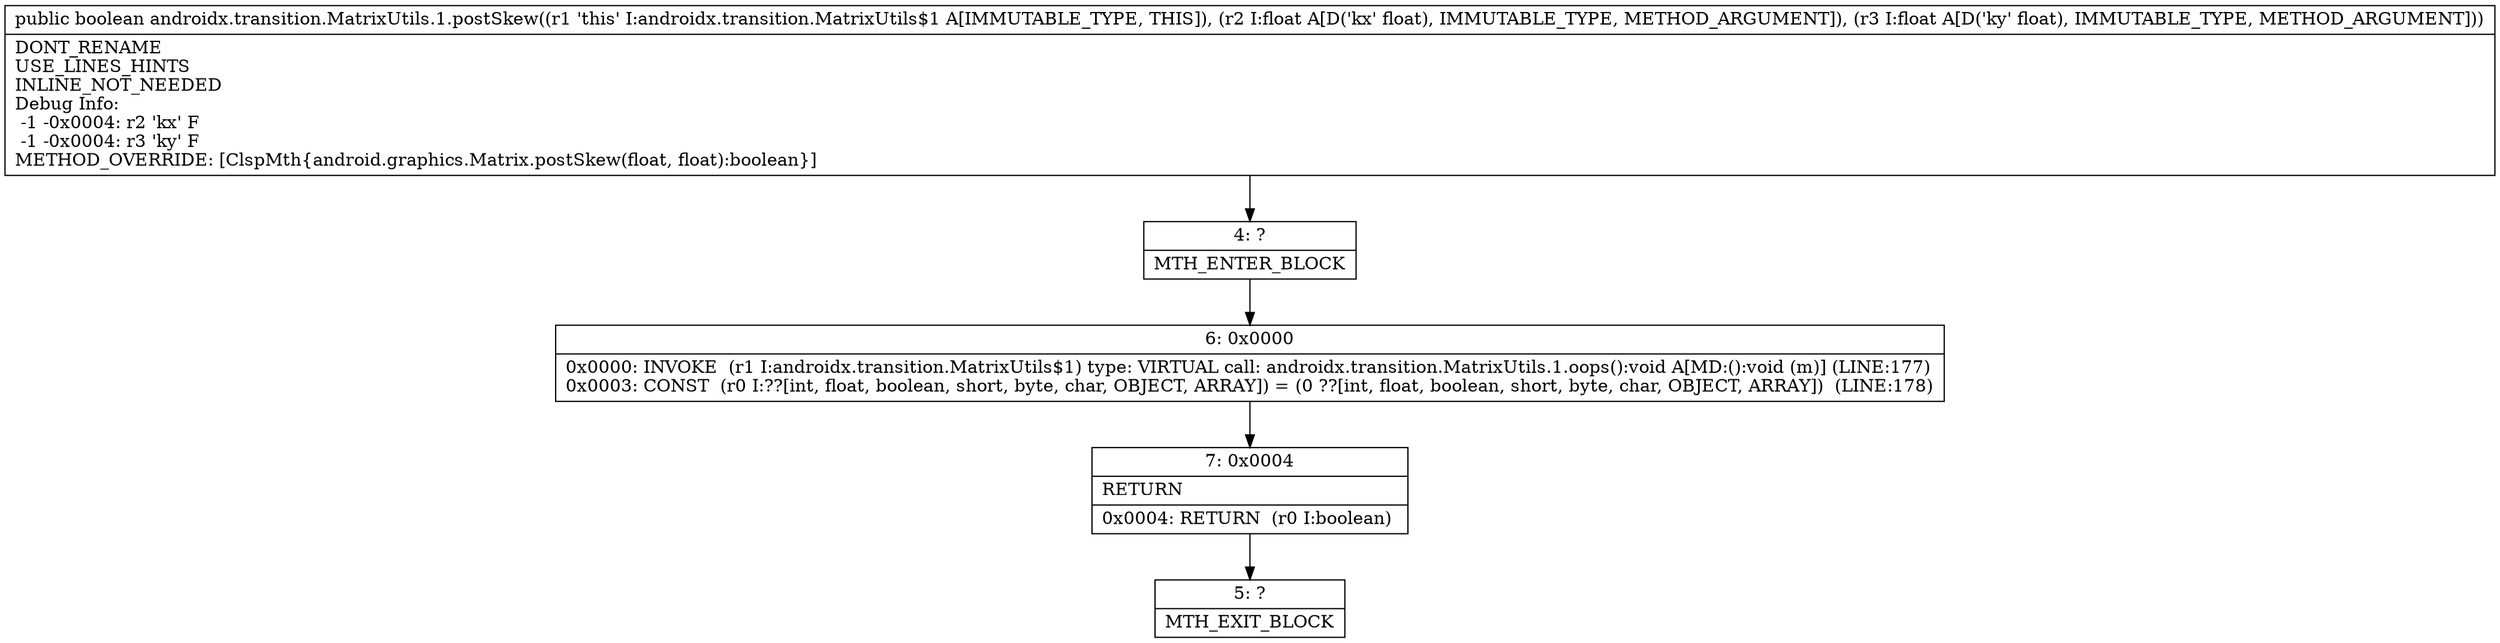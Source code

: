 digraph "CFG forandroidx.transition.MatrixUtils.1.postSkew(FF)Z" {
Node_4 [shape=record,label="{4\:\ ?|MTH_ENTER_BLOCK\l}"];
Node_6 [shape=record,label="{6\:\ 0x0000|0x0000: INVOKE  (r1 I:androidx.transition.MatrixUtils$1) type: VIRTUAL call: androidx.transition.MatrixUtils.1.oops():void A[MD:():void (m)] (LINE:177)\l0x0003: CONST  (r0 I:??[int, float, boolean, short, byte, char, OBJECT, ARRAY]) = (0 ??[int, float, boolean, short, byte, char, OBJECT, ARRAY])  (LINE:178)\l}"];
Node_7 [shape=record,label="{7\:\ 0x0004|RETURN\l|0x0004: RETURN  (r0 I:boolean) \l}"];
Node_5 [shape=record,label="{5\:\ ?|MTH_EXIT_BLOCK\l}"];
MethodNode[shape=record,label="{public boolean androidx.transition.MatrixUtils.1.postSkew((r1 'this' I:androidx.transition.MatrixUtils$1 A[IMMUTABLE_TYPE, THIS]), (r2 I:float A[D('kx' float), IMMUTABLE_TYPE, METHOD_ARGUMENT]), (r3 I:float A[D('ky' float), IMMUTABLE_TYPE, METHOD_ARGUMENT]))  | DONT_RENAME\lUSE_LINES_HINTS\lINLINE_NOT_NEEDED\lDebug Info:\l  \-1 \-0x0004: r2 'kx' F\l  \-1 \-0x0004: r3 'ky' F\lMETHOD_OVERRIDE: [ClspMth\{android.graphics.Matrix.postSkew(float, float):boolean\}]\l}"];
MethodNode -> Node_4;Node_4 -> Node_6;
Node_6 -> Node_7;
Node_7 -> Node_5;
}

